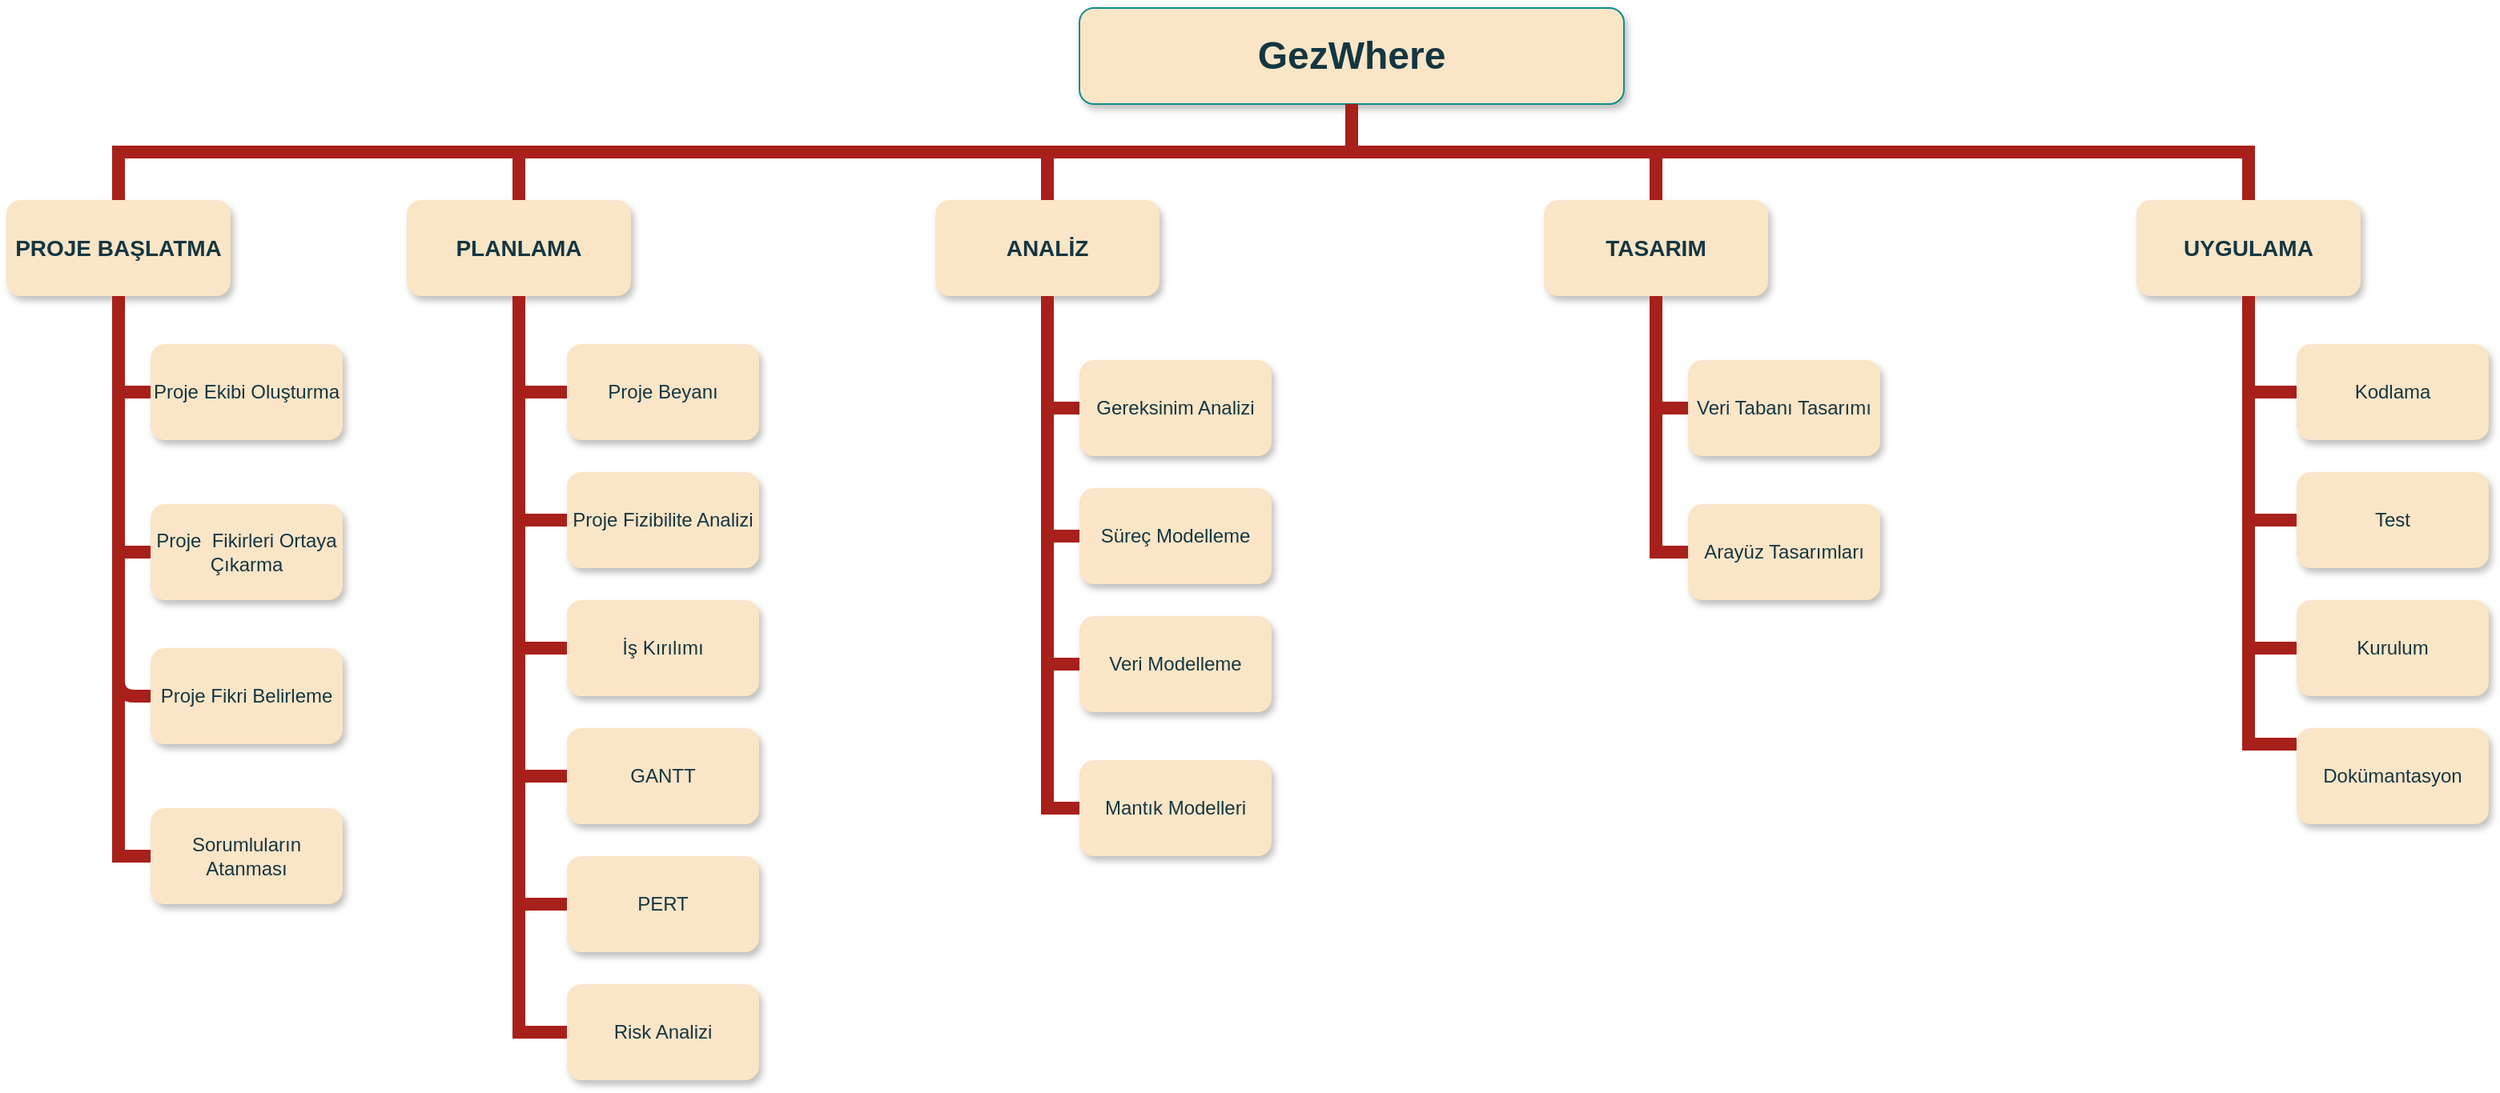 <mxfile version="21.1.2" type="device">
  <diagram name="Page-1" id="64c3da0e-402f-94eb-ee01-a36477274f13">
    <mxGraphModel dx="1715" dy="1025" grid="1" gridSize="10" guides="1" tooltips="1" connect="1" arrows="1" fold="1" page="1" pageScale="1" pageWidth="1169" pageHeight="826" background="#ffffff" math="0" shadow="0">
      <root>
        <mxCell id="0" />
        <mxCell id="1" parent="0" />
        <mxCell id="2" value="GezWhere" style="whiteSpace=wrap;rounded=1;shadow=1;fillColor=#FAE5C7;strokeColor=#0F8B8D;fontStyle=1;fontSize=24;labelBackgroundColor=none;fontColor=#143642;" parent="1" vertex="1">
          <mxGeometry x="980" y="50" width="340" height="60" as="geometry" />
        </mxCell>
        <mxCell id="4" value="PLANLAMA" style="whiteSpace=wrap;rounded=1;fillColor=#FAE5C7;strokeColor=none;shadow=1;fontColor=#143642;fontStyle=1;fontSize=14;labelBackgroundColor=none;" parent="1" vertex="1">
          <mxGeometry x="560" y="170.0" width="140" height="60" as="geometry" />
        </mxCell>
        <mxCell id="6" value="ANALİZ" style="whiteSpace=wrap;rounded=1;fillColor=#FAE5C7;strokeColor=none;shadow=1;fontColor=#143642;fontStyle=1;fontSize=14;labelBackgroundColor=none;" parent="1" vertex="1">
          <mxGeometry x="890" y="170.0" width="140" height="60" as="geometry" />
        </mxCell>
        <mxCell id="7" value="TASARIM" style="whiteSpace=wrap;rounded=1;fillColor=#FAE5C7;strokeColor=none;shadow=1;fontColor=#143642;fontStyle=1;fontSize=14;labelBackgroundColor=none;" parent="1" vertex="1">
          <mxGeometry x="1270" y="170.0" width="140" height="60" as="geometry" />
        </mxCell>
        <mxCell id="8" value="UYGULAMA" style="whiteSpace=wrap;rounded=1;fillColor=#FAE5C7;strokeColor=none;shadow=1;fontColor=#143642;fontStyle=1;fontSize=14;labelBackgroundColor=none;" parent="1" vertex="1">
          <mxGeometry x="1640" y="170.0" width="140" height="60" as="geometry" />
        </mxCell>
        <mxCell id="45" value="Proje Beyanı" style="whiteSpace=wrap;rounded=1;fillColor=#FAE5C7;strokeColor=none;shadow=1;fontColor=#143642;fontStyle=0;labelBackgroundColor=none;" parent="1" vertex="1">
          <mxGeometry x="660.0" y="260.0" width="120" height="60" as="geometry" />
        </mxCell>
        <mxCell id="46" value="Proje Fizibilite Analizi" style="whiteSpace=wrap;rounded=1;fillColor=#FAE5C7;strokeColor=none;shadow=1;fontColor=#143642;fontStyle=0;labelBackgroundColor=none;" parent="1" vertex="1">
          <mxGeometry x="660.0" y="340.0" width="120" height="60" as="geometry" />
        </mxCell>
        <mxCell id="47" value="İş Kırılımı" style="whiteSpace=wrap;rounded=1;fillColor=#FAE5C7;strokeColor=none;shadow=1;fontColor=#143642;fontStyle=0;labelBackgroundColor=none;" parent="1" vertex="1">
          <mxGeometry x="660.0" y="420.0" width="120" height="60" as="geometry" />
        </mxCell>
        <mxCell id="48" value="GANTT" style="whiteSpace=wrap;rounded=1;fillColor=#FAE5C7;strokeColor=none;shadow=1;fontColor=#143642;fontStyle=0;labelBackgroundColor=none;" parent="1" vertex="1">
          <mxGeometry x="660" y="500.0" width="120" height="60" as="geometry" />
        </mxCell>
        <mxCell id="49" value="PERT" style="whiteSpace=wrap;rounded=1;fillColor=#FAE5C7;strokeColor=none;shadow=1;fontColor=#143642;fontStyle=0;labelBackgroundColor=none;" parent="1" vertex="1">
          <mxGeometry x="660.0" y="580.0" width="120" height="60" as="geometry" />
        </mxCell>
        <mxCell id="118" value="" style="edgeStyle=elbowEdgeStyle;elbow=horizontal;rounded=0;fontColor=default;endArrow=none;endFill=0;strokeWidth=8;exitX=0;exitY=0.5;exitDx=0;exitDy=0;strokeColor=#A8201A;labelBackgroundColor=none;" parent="1" target="45" edge="1">
          <mxGeometry width="100" height="100" relative="1" as="geometry">
            <mxPoint x="660" y="290.0" as="sourcePoint" />
            <mxPoint x="430.0" y="430" as="targetPoint" />
            <Array as="points">
              <mxPoint x="630" y="290" />
              <mxPoint x="530" y="350" />
              <mxPoint x="420" y="380" />
            </Array>
          </mxGeometry>
        </mxCell>
        <mxCell id="119" value="" style="edgeStyle=elbowEdgeStyle;elbow=horizontal;rounded=0;fontColor=default;endArrow=none;endFill=0;strokeWidth=8;exitX=0;exitY=0.5;exitDx=0;exitDy=0;strokeColor=#A8201A;labelBackgroundColor=none;" parent="1" target="46" edge="1">
          <mxGeometry width="100" height="100" relative="1" as="geometry">
            <mxPoint x="660" y="290.0" as="sourcePoint" />
            <mxPoint x="430.0" y="510" as="targetPoint" />
            <Array as="points">
              <mxPoint x="630" y="290" />
              <mxPoint x="530" y="430" />
              <mxPoint x="420" y="420" />
            </Array>
          </mxGeometry>
        </mxCell>
        <mxCell id="120" value="" style="edgeStyle=elbowEdgeStyle;elbow=horizontal;rounded=0;fontColor=default;endArrow=none;endFill=0;strokeWidth=8;entryX=0;entryY=0.5;entryDx=0;entryDy=0;exitX=0;exitY=0.5;exitDx=0;exitDy=0;strokeColor=#A8201A;labelBackgroundColor=none;" parent="1" target="49" edge="1">
          <mxGeometry width="100" height="100" relative="1" as="geometry">
            <mxPoint x="660" y="290.0" as="sourcePoint" />
            <mxPoint x="440" y="750" as="targetPoint" />
            <Array as="points">
              <mxPoint x="630" y="300" />
              <mxPoint x="530" y="650" />
              <mxPoint x="420" y="720" />
              <mxPoint x="390" y="770" />
              <mxPoint x="430" y="830" />
              <mxPoint x="420" y="550" />
            </Array>
          </mxGeometry>
        </mxCell>
        <mxCell id="121" value="" style="edgeStyle=elbowEdgeStyle;elbow=horizontal;rounded=0;fontColor=default;endArrow=none;endFill=0;strokeWidth=8;exitX=0;exitY=0.5;exitDx=0;exitDy=0;strokeColor=#A8201A;labelBackgroundColor=none;" parent="1" target="48" edge="1">
          <mxGeometry width="100" height="100" relative="1" as="geometry">
            <mxPoint x="660" y="290.0" as="sourcePoint" />
            <mxPoint x="430" y="670" as="targetPoint" />
            <Array as="points">
              <mxPoint x="630" y="300" />
              <mxPoint x="530" y="590" />
              <mxPoint x="420" y="500" />
            </Array>
          </mxGeometry>
        </mxCell>
        <mxCell id="122" value="" style="edgeStyle=elbowEdgeStyle;elbow=horizontal;rounded=0;fontColor=default;endArrow=none;endFill=0;strokeWidth=8;exitX=0;exitY=0.5;exitDx=0;exitDy=0;strokeColor=#A8201A;labelBackgroundColor=none;" parent="1" target="47" edge="1">
          <mxGeometry width="100" height="100" relative="1" as="geometry">
            <mxPoint x="660" y="290.0" as="sourcePoint" />
            <mxPoint x="430.0" y="590" as="targetPoint" />
            <Array as="points">
              <mxPoint x="630" y="300" />
              <mxPoint x="530" y="500" />
              <mxPoint x="420" y="470" />
            </Array>
          </mxGeometry>
        </mxCell>
        <mxCell id="135" value="Süreç Modelleme" style="whiteSpace=wrap;rounded=1;fillColor=#FAE5C7;strokeColor=none;shadow=1;fontColor=#143642;fontStyle=0;labelBackgroundColor=none;" parent="1" vertex="1">
          <mxGeometry x="980.0" y="350.0" width="120" height="60" as="geometry" />
        </mxCell>
        <mxCell id="136" value="Veri Modelleme" style="whiteSpace=wrap;rounded=1;fillColor=#FAE5C7;strokeColor=none;shadow=1;fontColor=#143642;fontStyle=0;labelBackgroundColor=none;" parent="1" vertex="1">
          <mxGeometry x="980.0" y="430.0" width="120" height="60" as="geometry" />
        </mxCell>
        <mxCell id="138" value="Mantık Modelleri" style="whiteSpace=wrap;rounded=1;fillColor=#FAE5C7;strokeColor=none;shadow=1;fontColor=#143642;fontStyle=0;labelBackgroundColor=none;" parent="1" vertex="1">
          <mxGeometry x="980" y="520.0" width="120" height="60" as="geometry" />
        </mxCell>
        <mxCell id="145" value="" style="edgeStyle=elbowEdgeStyle;elbow=horizontal;rounded=0;fontColor=default;endArrow=none;endFill=0;strokeWidth=8;exitX=0;exitY=0.5;exitDx=0;exitDy=0;entryX=0;entryY=0.5;entryDx=0;entryDy=0;strokeColor=#A8201A;labelBackgroundColor=none;" parent="1" source="1I56-dlXz-_LR79hrVi--244" target="135" edge="1">
          <mxGeometry width="100" height="100" relative="1" as="geometry">
            <mxPoint x="810" y="330" as="sourcePoint" />
            <mxPoint x="980" y="340" as="targetPoint" />
            <Array as="points">
              <mxPoint x="960" y="340" />
              <mxPoint x="790" y="380" />
            </Array>
          </mxGeometry>
        </mxCell>
        <mxCell id="146" value="" style="edgeStyle=elbowEdgeStyle;elbow=horizontal;rounded=0;fontColor=default;endArrow=none;endFill=0;strokeWidth=8;entryX=0;entryY=0.5;entryDx=0;entryDy=0;exitX=0;exitY=0.5;exitDx=0;exitDy=0;strokeColor=#A8201A;labelBackgroundColor=none;" parent="1" source="1I56-dlXz-_LR79hrVi--244" target="136" edge="1">
          <mxGeometry width="100" height="100" relative="1" as="geometry">
            <mxPoint x="810" y="330" as="sourcePoint" />
            <mxPoint x="800.0" y="510" as="targetPoint" />
            <Array as="points">
              <mxPoint x="960" y="400" />
              <mxPoint x="790" y="420" />
            </Array>
          </mxGeometry>
        </mxCell>
        <mxCell id="148" value="" style="edgeStyle=elbowEdgeStyle;elbow=horizontal;rounded=0;fontColor=default;endArrow=none;endFill=0;strokeWidth=8;exitX=0;exitY=0.5;exitDx=0;exitDy=0;strokeColor=#A8201A;labelBackgroundColor=none;" parent="1" source="1I56-dlXz-_LR79hrVi--244" target="138" edge="1">
          <mxGeometry width="100" height="100" relative="1" as="geometry">
            <mxPoint x="810" y="330" as="sourcePoint" />
            <mxPoint x="800" y="670" as="targetPoint" />
            <Array as="points">
              <mxPoint x="960" y="550" />
              <mxPoint x="790" y="500" />
            </Array>
          </mxGeometry>
        </mxCell>
        <mxCell id="157" value="Arayüz Tasarımları" style="whiteSpace=wrap;rounded=1;fillColor=#FAE5C7;strokeColor=none;shadow=1;fontColor=#143642;fontStyle=0;labelBackgroundColor=none;" parent="1" vertex="1">
          <mxGeometry x="1360.0" y="360.0" width="120" height="60" as="geometry" />
        </mxCell>
        <mxCell id="179" value="Test" style="whiteSpace=wrap;rounded=1;fillColor=#FAE5C7;strokeColor=none;shadow=1;fontColor=#143642;fontStyle=0;labelBackgroundColor=none;" parent="1" vertex="1">
          <mxGeometry x="1740.0" y="340.0" width="120" height="60" as="geometry" />
        </mxCell>
        <mxCell id="180" value="Kurulum" style="whiteSpace=wrap;rounded=1;fillColor=#FAE5C7;strokeColor=none;shadow=1;fontColor=#143642;fontStyle=0;labelBackgroundColor=none;" parent="1" vertex="1">
          <mxGeometry x="1740" y="420.0" width="120" height="60" as="geometry" />
        </mxCell>
        <mxCell id="181" value="Dokümantasyon" style="whiteSpace=wrap;rounded=1;fillColor=#FAE5C7;strokeColor=none;shadow=1;fontColor=#143642;fontStyle=0;labelBackgroundColor=none;" parent="1" vertex="1">
          <mxGeometry x="1740.0" y="500.0" width="120" height="60" as="geometry" />
        </mxCell>
        <mxCell id="189" value="" style="edgeStyle=elbowEdgeStyle;elbow=horizontal;rounded=0;fontColor=default;endArrow=none;endFill=0;strokeWidth=8;strokeColor=#A8201A;labelBackgroundColor=none;" parent="1" source="1I56-dlXz-_LR79hrVi--246" target="179" edge="1">
          <mxGeometry width="100" height="100" relative="1" as="geometry">
            <mxPoint x="1550" y="330" as="sourcePoint" />
            <mxPoint x="1540.0" y="430.0" as="targetPoint" />
            <Array as="points">
              <mxPoint x="1710" y="370" />
              <mxPoint x="1710" y="350" />
              <mxPoint x="1530" y="380.0" />
            </Array>
          </mxGeometry>
        </mxCell>
        <mxCell id="190" value="" style="edgeStyle=elbowEdgeStyle;elbow=horizontal;rounded=0;fontColor=default;endArrow=none;endFill=0;strokeWidth=8;exitX=0;exitY=0.5;exitDx=0;exitDy=0;strokeColor=#A8201A;labelBackgroundColor=none;" parent="1" source="1I56-dlXz-_LR79hrVi--246" target="180" edge="1">
          <mxGeometry width="100" height="100" relative="1" as="geometry">
            <mxPoint x="1550" y="330" as="sourcePoint" />
            <mxPoint x="1540.0" y="510.0" as="targetPoint" />
            <Array as="points">
              <mxPoint x="1710" y="380" />
              <mxPoint x="1530" y="420.0" />
            </Array>
          </mxGeometry>
        </mxCell>
        <mxCell id="193" value="" style="edgeStyle=elbowEdgeStyle;elbow=horizontal;rounded=0;fontColor=default;endArrow=none;endFill=0;strokeWidth=8;exitX=0;exitY=0.5;exitDx=0;exitDy=0;strokeColor=#A8201A;labelBackgroundColor=none;" parent="1" source="1I56-dlXz-_LR79hrVi--246" target="181" edge="1">
          <mxGeometry width="100" height="100" relative="1" as="geometry">
            <mxPoint x="1550" y="330" as="sourcePoint" />
            <mxPoint x="1540.0" y="590.0" as="targetPoint" />
            <Array as="points">
              <mxPoint x="1710" y="510" />
              <mxPoint x="1530" y="470.0" />
            </Array>
          </mxGeometry>
        </mxCell>
        <mxCell id="221" value="" style="edgeStyle=elbowEdgeStyle;elbow=vertical;rounded=0;fontColor=default;endArrow=none;endFill=0;strokeWidth=8;strokeColor=#A8201A;labelBackgroundColor=none;" parent="1" source="6" edge="1">
          <mxGeometry width="100" height="100" relative="1" as="geometry">
            <mxPoint x="780" y="270" as="sourcePoint" />
            <mxPoint x="960" y="300" as="targetPoint" />
          </mxGeometry>
        </mxCell>
        <mxCell id="230" value="" style="edgeStyle=elbowEdgeStyle;elbow=vertical;rounded=0;fontColor=default;endArrow=none;endFill=0;strokeWidth=8;strokeColor=#A8201A;labelBackgroundColor=none;" parent="1" source="2" target="4" edge="1">
          <mxGeometry width="100" height="100" relative="1" as="geometry">
            <mxPoint x="550" y="150" as="sourcePoint" />
            <mxPoint x="650" y="50" as="targetPoint" />
          </mxGeometry>
        </mxCell>
        <mxCell id="231" value="" style="edgeStyle=elbowEdgeStyle;elbow=vertical;rounded=0;fontColor=default;endArrow=none;endFill=0;strokeWidth=8;strokeColor=#A8201A;labelBackgroundColor=none;" parent="1" source="2" target="6" edge="1">
          <mxGeometry width="100" height="100" relative="1" as="geometry">
            <mxPoint x="560" y="160" as="sourcePoint" />
            <mxPoint x="660" y="60" as="targetPoint" />
          </mxGeometry>
        </mxCell>
        <mxCell id="232" value="" style="edgeStyle=elbowEdgeStyle;elbow=vertical;rounded=0;fontColor=default;endArrow=none;endFill=0;strokeWidth=8;strokeColor=#A8201A;labelBackgroundColor=none;" parent="1" source="2" target="7" edge="1">
          <mxGeometry width="100" height="100" relative="1" as="geometry">
            <mxPoint x="570" y="170" as="sourcePoint" />
            <mxPoint x="670" y="70" as="targetPoint" />
          </mxGeometry>
        </mxCell>
        <mxCell id="233" value="" style="edgeStyle=elbowEdgeStyle;elbow=vertical;rounded=0;fontColor=default;endArrow=none;endFill=0;strokeWidth=8;strokeColor=#A8201A;labelBackgroundColor=none;" parent="1" source="2" target="8" edge="1">
          <mxGeometry width="100" height="100" relative="1" as="geometry">
            <mxPoint x="580" y="180" as="sourcePoint" />
            <mxPoint x="680" y="80" as="targetPoint" />
          </mxGeometry>
        </mxCell>
        <mxCell id="1I56-dlXz-_LR79hrVi--236" value="Risk Analizi" style="whiteSpace=wrap;rounded=1;fillColor=#FAE5C7;strokeColor=none;shadow=1;fontColor=#143642;fontStyle=0;labelBackgroundColor=none;" parent="1" vertex="1">
          <mxGeometry x="660" y="660" width="120" height="60" as="geometry" />
        </mxCell>
        <mxCell id="1I56-dlXz-_LR79hrVi--242" value="" style="edgeStyle=elbowEdgeStyle;elbow=horizontal;rounded=0;fontColor=default;endArrow=none;endFill=0;strokeWidth=8;entryX=0;entryY=0.5;entryDx=0;entryDy=0;exitX=0;exitY=0.5;exitDx=0;exitDy=0;strokeColor=#A8201A;labelBackgroundColor=none;" parent="1" target="1I56-dlXz-_LR79hrVi--236" edge="1">
          <mxGeometry width="100" height="100" relative="1" as="geometry">
            <mxPoint x="660" y="290.0" as="sourcePoint" />
            <mxPoint x="430" y="820" as="targetPoint" />
            <Array as="points">
              <mxPoint x="630" y="310" />
              <mxPoint x="530" y="660" />
              <mxPoint x="520" y="770" />
              <mxPoint x="420.0" y="720" />
              <mxPoint x="390.0" y="770" />
              <mxPoint x="430.0" y="830" />
              <mxPoint x="420.0" y="550" />
            </Array>
          </mxGeometry>
        </mxCell>
        <mxCell id="1I56-dlXz-_LR79hrVi--244" value="Gereksinim Analizi" style="whiteSpace=wrap;rounded=1;fillColor=#FAE5C7;strokeColor=none;shadow=1;fontColor=#143642;fontStyle=0;labelBackgroundColor=none;" parent="1" vertex="1">
          <mxGeometry x="980" y="270" width="120" height="60" as="geometry" />
        </mxCell>
        <mxCell id="1I56-dlXz-_LR79hrVi--246" value="Kodlama" style="whiteSpace=wrap;rounded=1;fillColor=#FAE5C7;strokeColor=none;shadow=1;fontColor=#143642;fontStyle=0;labelBackgroundColor=none;" parent="1" vertex="1">
          <mxGeometry x="1740" y="260" width="120" height="60" as="geometry" />
        </mxCell>
        <mxCell id="1I56-dlXz-_LR79hrVi--254" value="" style="endArrow=none;html=1;strokeWidth=8;rounded=0;entryX=0.5;entryY=1;entryDx=0;entryDy=0;strokeColor=#A8201A;labelBackgroundColor=none;fontColor=default;" parent="1" target="4" edge="1">
          <mxGeometry width="50" height="50" relative="1" as="geometry">
            <mxPoint x="630" y="290" as="sourcePoint" />
            <mxPoint x="620" y="240" as="targetPoint" />
            <Array as="points">
              <mxPoint x="630" y="260" />
            </Array>
          </mxGeometry>
        </mxCell>
        <mxCell id="1I56-dlXz-_LR79hrVi--260" value="" style="endArrow=none;html=1;strokeWidth=8;entryX=0.5;entryY=1;entryDx=0;entryDy=0;strokeColor=#A8201A;labelBackgroundColor=none;fontColor=default;" parent="1" target="7" edge="1">
          <mxGeometry width="50" height="50" relative="1" as="geometry">
            <mxPoint x="1340" y="290" as="sourcePoint" />
            <mxPoint x="1350" y="240" as="targetPoint" />
          </mxGeometry>
        </mxCell>
        <mxCell id="1I56-dlXz-_LR79hrVi--266" value="" style="endArrow=none;html=1;strokeWidth=8;strokeColor=#A8201A;labelBackgroundColor=none;fontColor=default;" parent="1" edge="1">
          <mxGeometry width="50" height="50" relative="1" as="geometry">
            <mxPoint x="1710" y="290" as="sourcePoint" />
            <mxPoint x="1710" y="230" as="targetPoint" />
          </mxGeometry>
        </mxCell>
        <mxCell id="7U31_PBJEJUMt3KspEHm-233" value="PROJE BAŞLATMA" style="whiteSpace=wrap;rounded=1;fillColor=#FAE5C7;strokeColor=none;shadow=1;fontColor=#143642;fontStyle=1;fontSize=14;labelBackgroundColor=none;" parent="1" vertex="1">
          <mxGeometry x="310" y="170" width="140" height="60" as="geometry" />
        </mxCell>
        <mxCell id="7U31_PBJEJUMt3KspEHm-236" value="Proje Ekibi Oluşturma" style="whiteSpace=wrap;rounded=1;fillColor=#FAE5C7;strokeColor=none;shadow=1;fontColor=#143642;fontStyle=0;labelBackgroundColor=none;" parent="1" vertex="1">
          <mxGeometry x="400" y="260.0" width="120" height="60" as="geometry" />
        </mxCell>
        <mxCell id="7U31_PBJEJUMt3KspEHm-237" value="" style="endArrow=none;html=1;strokeWidth=8;entryX=0.5;entryY=1;entryDx=0;entryDy=0;strokeColor=#A8201A;exitX=0;exitY=0.5;exitDx=0;exitDy=0;labelBackgroundColor=none;fontColor=default;" parent="1" source="OpARoozFpWkcTnAy96iB-233" target="7U31_PBJEJUMt3KspEHm-233" edge="1">
          <mxGeometry width="50" height="50" relative="1" as="geometry">
            <mxPoint x="380" y="390" as="sourcePoint" />
            <mxPoint x="390" y="240.0" as="targetPoint" />
            <Array as="points">
              <mxPoint x="380" y="480" />
            </Array>
          </mxGeometry>
        </mxCell>
        <mxCell id="7U31_PBJEJUMt3KspEHm-238" value="" style="edgeStyle=elbowEdgeStyle;elbow=vertical;rounded=0;fontColor=default;endArrow=none;endFill=0;strokeWidth=8;strokeColor=#A8201A;entryX=0.5;entryY=0;entryDx=0;entryDy=0;exitX=0.5;exitY=1;exitDx=0;exitDy=0;labelBackgroundColor=none;" parent="1" source="2" target="7U31_PBJEJUMt3KspEHm-233" edge="1">
          <mxGeometry width="100" height="100" relative="1" as="geometry">
            <mxPoint x="900" y="90" as="sourcePoint" />
            <mxPoint x="380" y="160" as="targetPoint" />
            <Array as="points">
              <mxPoint x="410" y="140" />
            </Array>
          </mxGeometry>
        </mxCell>
        <mxCell id="7U31_PBJEJUMt3KspEHm-240" value="" style="endArrow=none;html=1;fillColor=#FAE5C7;strokeWidth=8;rounded=0;strokeColor=#A8201A;entryX=0;entryY=0.5;entryDx=0;entryDy=0;labelBackgroundColor=none;fontColor=default;" parent="1" target="7U31_PBJEJUMt3KspEHm-236" edge="1">
          <mxGeometry width="50" height="50" relative="1" as="geometry">
            <mxPoint x="380" y="290" as="sourcePoint" />
            <mxPoint x="405" y="320" as="targetPoint" />
          </mxGeometry>
        </mxCell>
        <mxCell id="OpARoozFpWkcTnAy96iB-233" value="Proje Fikri Belirleme" style="whiteSpace=wrap;rounded=1;fillColor=#FAE5C7;strokeColor=none;shadow=1;fontColor=#143642;fontStyle=0;labelBackgroundColor=none;" parent="1" vertex="1">
          <mxGeometry x="400" y="450.0" width="120" height="60" as="geometry" />
        </mxCell>
        <mxCell id="OpARoozFpWkcTnAy96iB-234" value="Proje  Fikirleri Ortaya Çıkarma" style="whiteSpace=wrap;rounded=1;fillColor=#FAE5C7;strokeColor=none;shadow=1;fontColor=#143642;fontStyle=0;labelBackgroundColor=none;" parent="1" vertex="1">
          <mxGeometry x="400" y="360" width="120" height="60" as="geometry" />
        </mxCell>
        <mxCell id="OpARoozFpWkcTnAy96iB-235" value="" style="edgeStyle=elbowEdgeStyle;elbow=horizontal;rounded=0;fontColor=default;endArrow=none;endFill=0;strokeWidth=8;strokeColor=#A8201A;labelBackgroundColor=none;" parent="1" edge="1">
          <mxGeometry width="100" height="100" relative="1" as="geometry">
            <mxPoint x="380" y="310" as="sourcePoint" />
            <mxPoint x="400" y="390" as="targetPoint" />
            <Array as="points">
              <mxPoint x="380" y="310" />
              <mxPoint x="280" y="450" />
              <mxPoint x="170" y="440" />
            </Array>
          </mxGeometry>
        </mxCell>
        <mxCell id="YkgW0ukAVfFFl5ez4jzs-233" value="Veri Tabanı Tasarımı" style="whiteSpace=wrap;rounded=1;fillColor=#FAE5C7;strokeColor=none;shadow=1;fontColor=#143642;fontStyle=0;labelBackgroundColor=none;" parent="1" vertex="1">
          <mxGeometry x="1360.0" y="270.0" width="120" height="60" as="geometry" />
        </mxCell>
        <mxCell id="YkgW0ukAVfFFl5ez4jzs-235" value="Sorumluların Atanması" style="whiteSpace=wrap;rounded=1;fillColor=#FAE5C7;strokeColor=none;shadow=1;fontColor=#143642;fontStyle=0;labelBackgroundColor=none;" parent="1" vertex="1">
          <mxGeometry x="400" y="550.0" width="120" height="60" as="geometry" />
        </mxCell>
        <mxCell id="YkgW0ukAVfFFl5ez4jzs-236" value="" style="edgeStyle=elbowEdgeStyle;elbow=horizontal;rounded=0;fontColor=default;endArrow=none;endFill=0;strokeWidth=8;strokeColor=#A8201A;labelBackgroundColor=none;" parent="1" edge="1">
          <mxGeometry width="100" height="100" relative="1" as="geometry">
            <mxPoint x="380" y="460" as="sourcePoint" />
            <mxPoint x="400" y="580" as="targetPoint" />
            <Array as="points">
              <mxPoint x="380" y="580" />
              <mxPoint x="380" y="560" />
              <mxPoint x="200" y="590.0" />
            </Array>
          </mxGeometry>
        </mxCell>
        <mxCell id="-ujXYEL2kgVJtuF9tOkA-233" value="" style="edgeStyle=elbowEdgeStyle;elbow=horizontal;rounded=0;fontColor=default;endArrow=none;endFill=0;strokeWidth=8;strokeColor=#A8201A;labelBackgroundColor=none;" edge="1" parent="1">
          <mxGeometry width="100" height="100" relative="1" as="geometry">
            <mxPoint x="1340" y="280" as="sourcePoint" />
            <mxPoint x="1360" y="390" as="targetPoint" />
            <Array as="points">
              <mxPoint x="1340" y="320" />
              <mxPoint x="1160" y="360.0" />
            </Array>
          </mxGeometry>
        </mxCell>
        <mxCell id="-ujXYEL2kgVJtuF9tOkA-234" value="" style="edgeStyle=elbowEdgeStyle;elbow=horizontal;rounded=0;fontColor=default;endArrow=none;endFill=0;strokeWidth=8;strokeColor=#A8201A;labelBackgroundColor=none;" edge="1" parent="1">
          <mxGeometry width="100" height="100" relative="1" as="geometry">
            <mxPoint x="1340" y="260" as="sourcePoint" />
            <mxPoint x="1360" y="300" as="targetPoint" />
            <Array as="points">
              <mxPoint x="1340" y="230" />
              <mxPoint x="1160" y="270.0" />
            </Array>
          </mxGeometry>
        </mxCell>
      </root>
    </mxGraphModel>
  </diagram>
</mxfile>
